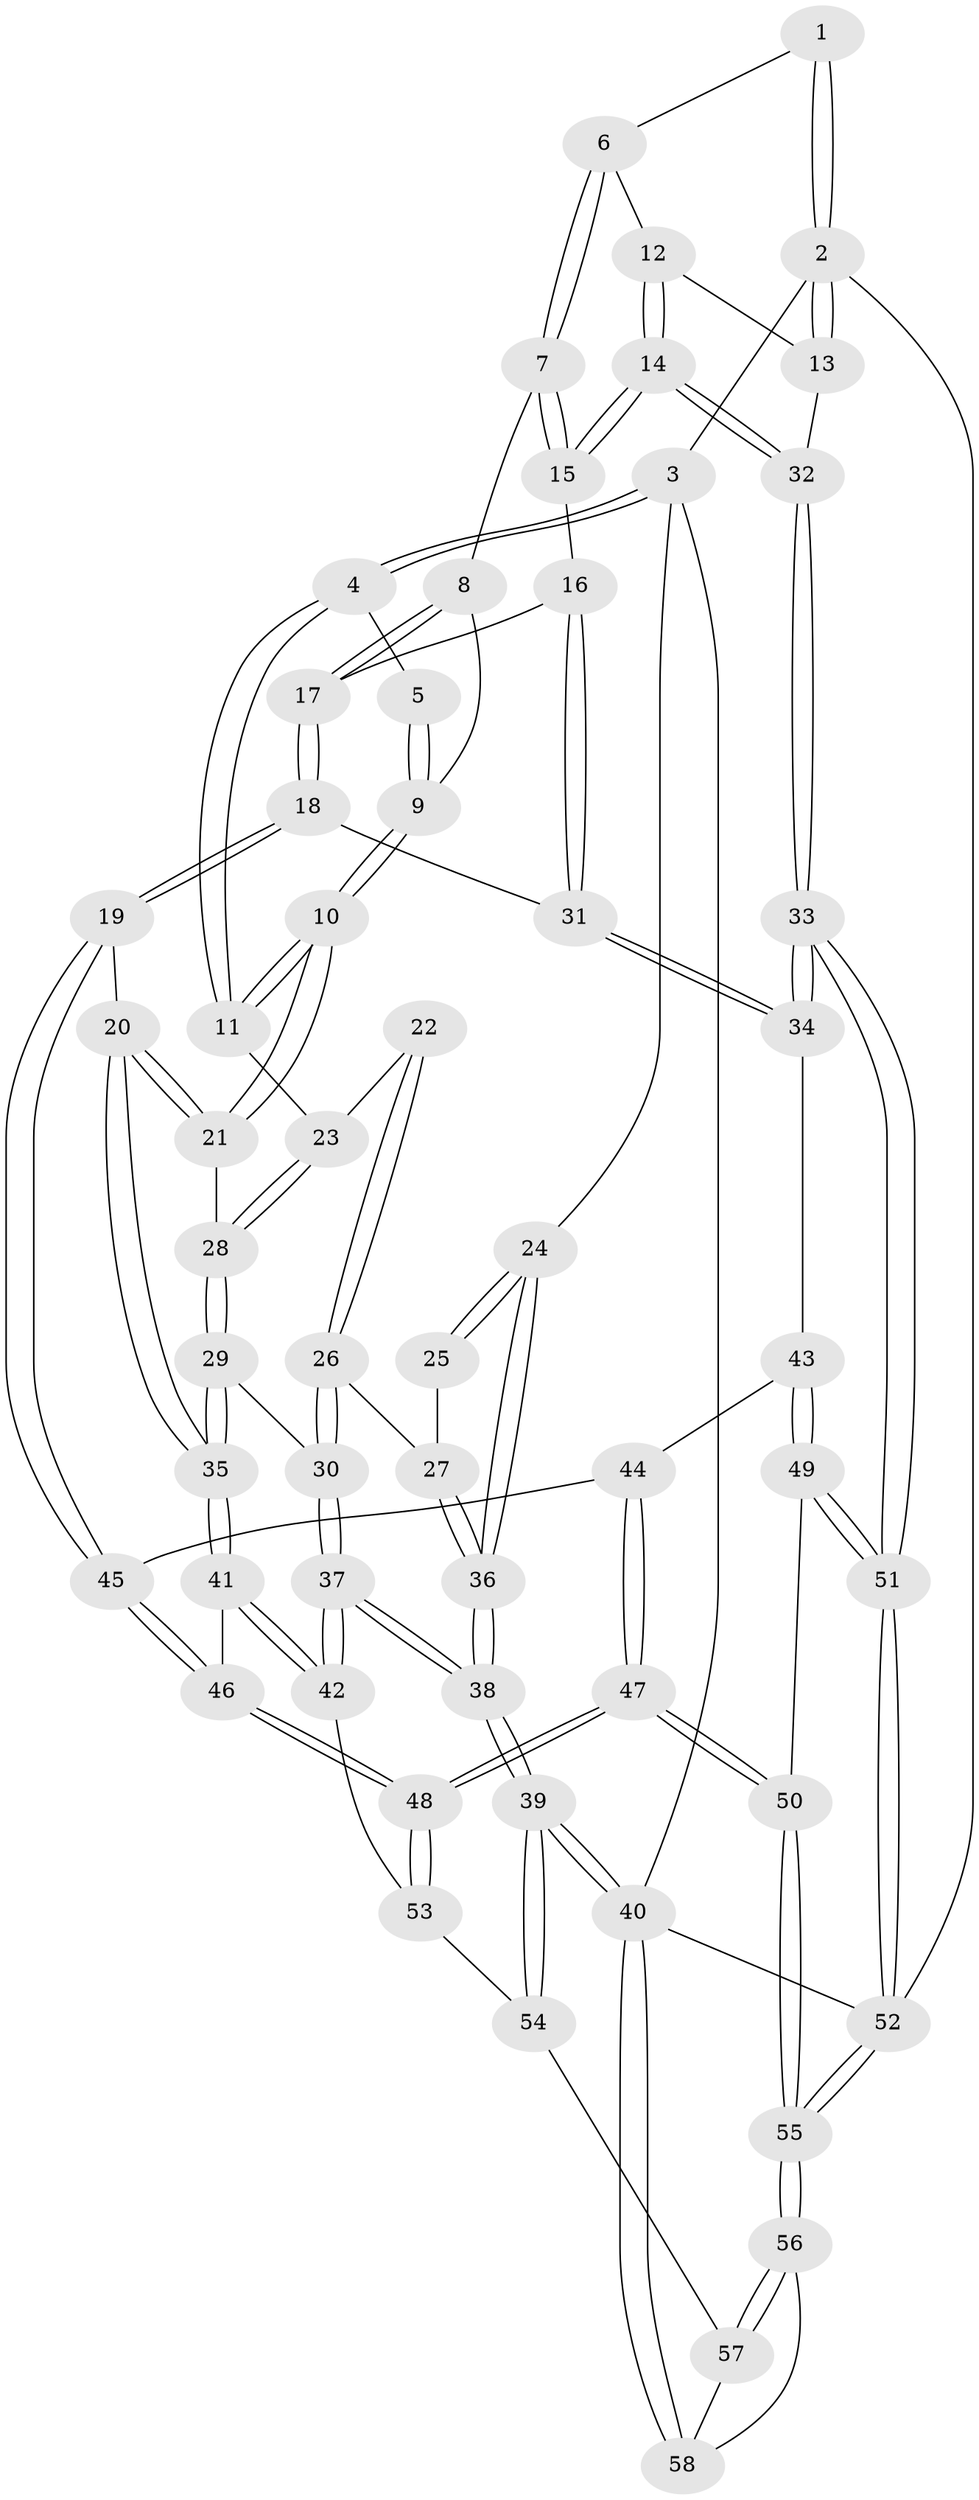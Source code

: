 // coarse degree distribution, {6: 0.1, 5: 0.425, 3: 0.2, 4: 0.25, 7: 0.025}
// Generated by graph-tools (version 1.1) at 2025/21/03/04/25 18:21:22]
// undirected, 58 vertices, 142 edges
graph export_dot {
graph [start="1"]
  node [color=gray90,style=filled];
  1 [pos="+0.7755443535813937+0"];
  2 [pos="+1+0"];
  3 [pos="+0+0"];
  4 [pos="+0.30887851259433097+0"];
  5 [pos="+0.6310969464479673+0"];
  6 [pos="+0.7824157872172277+0.06751832040431846"];
  7 [pos="+0.7304258975142516+0.1437610366314892"];
  8 [pos="+0.6003818754377614+0.1977106423021267"];
  9 [pos="+0.583862429423775+0.1987798217239637"];
  10 [pos="+0.46391924559028225+0.22677444096009378"];
  11 [pos="+0.43370557420156436+0.19702957213798808"];
  12 [pos="+0.8643218068570699+0.12241273542001806"];
  13 [pos="+1+0"];
  14 [pos="+1+0.3734556410289332"];
  15 [pos="+0.7945223102498866+0.30005812487984795"];
  16 [pos="+0.7888269817084363+0.3042445815115296"];
  17 [pos="+0.6916009166638449+0.32509964776710226"];
  18 [pos="+0.6232063592856745+0.4577903206239786"];
  19 [pos="+0.5398185983765417+0.49067491723532175"];
  20 [pos="+0.5214027541926076+0.48214489519450054"];
  21 [pos="+0.4666288415893773+0.26860729272664186"];
  22 [pos="+0.168626919253844+0.26646039708539876"];
  23 [pos="+0.2630945316894789+0.26514010995562587"];
  24 [pos="+0+0"];
  25 [pos="+0.012499479470006744+0.1280269120223148"];
  26 [pos="+0.16532075114187988+0.3926482235859901"];
  27 [pos="+0.06320506618694796+0.4129493217781387"];
  28 [pos="+0.2788377446685478+0.40150623162361915"];
  29 [pos="+0.2711241992363+0.41807941936222875"];
  30 [pos="+0.18121063135201934+0.4103950600092641"];
  31 [pos="+0.7302322373879865+0.4571684991529876"];
  32 [pos="+1+0.41366371023659587"];
  33 [pos="+1+0.4172089522965364"];
  34 [pos="+0.9176344821442315+0.5385455959832578"];
  35 [pos="+0.37091183245558196+0.5537577543979983"];
  36 [pos="+0+0.6179435132756038"];
  37 [pos="+0.13578735072558482+0.7324588826689199"];
  38 [pos="+0+0.8937372823601076"];
  39 [pos="+0+1"];
  40 [pos="+0+1"];
  41 [pos="+0.29136502344005316+0.6532623433137376"];
  42 [pos="+0.22345385922304167+0.702942216996146"];
  43 [pos="+0.8807913274555111+0.5894481309941503"];
  44 [pos="+0.7351350407839677+0.6424675360877031"];
  45 [pos="+0.5611514110040763+0.5330290491410962"];
  46 [pos="+0.5593218787777667+0.7608140147277399"];
  47 [pos="+0.6617223395221862+0.8799210005266411"];
  48 [pos="+0.5918450739831143+0.8375361203119439"];
  49 [pos="+0.8779433656863878+0.8439037026010383"];
  50 [pos="+0.6924083939627496+0.9204401317859863"];
  51 [pos="+1+0.9702861255194093"];
  52 [pos="+1+1"];
  53 [pos="+0.46235818885718105+0.8609292471066861"];
  54 [pos="+0.4265652864815642+0.9080503396369909"];
  55 [pos="+0.6732091912303405+1"];
  56 [pos="+0.6511252308490946+1"];
  57 [pos="+0.42905586686676345+0.9210084899166927"];
  58 [pos="+0.4479701979793962+1"];
  1 -- 2;
  1 -- 2;
  1 -- 6;
  2 -- 3;
  2 -- 13;
  2 -- 13;
  2 -- 52;
  3 -- 4;
  3 -- 4;
  3 -- 24;
  3 -- 40;
  4 -- 5;
  4 -- 11;
  4 -- 11;
  5 -- 9;
  5 -- 9;
  6 -- 7;
  6 -- 7;
  6 -- 12;
  7 -- 8;
  7 -- 15;
  7 -- 15;
  8 -- 9;
  8 -- 17;
  8 -- 17;
  9 -- 10;
  9 -- 10;
  10 -- 11;
  10 -- 11;
  10 -- 21;
  10 -- 21;
  11 -- 23;
  12 -- 13;
  12 -- 14;
  12 -- 14;
  13 -- 32;
  14 -- 15;
  14 -- 15;
  14 -- 32;
  14 -- 32;
  15 -- 16;
  16 -- 17;
  16 -- 31;
  16 -- 31;
  17 -- 18;
  17 -- 18;
  18 -- 19;
  18 -- 19;
  18 -- 31;
  19 -- 20;
  19 -- 45;
  19 -- 45;
  20 -- 21;
  20 -- 21;
  20 -- 35;
  20 -- 35;
  21 -- 28;
  22 -- 23;
  22 -- 26;
  22 -- 26;
  23 -- 28;
  23 -- 28;
  24 -- 25;
  24 -- 25;
  24 -- 36;
  24 -- 36;
  25 -- 27;
  26 -- 27;
  26 -- 30;
  26 -- 30;
  27 -- 36;
  27 -- 36;
  28 -- 29;
  28 -- 29;
  29 -- 30;
  29 -- 35;
  29 -- 35;
  30 -- 37;
  30 -- 37;
  31 -- 34;
  31 -- 34;
  32 -- 33;
  32 -- 33;
  33 -- 34;
  33 -- 34;
  33 -- 51;
  33 -- 51;
  34 -- 43;
  35 -- 41;
  35 -- 41;
  36 -- 38;
  36 -- 38;
  37 -- 38;
  37 -- 38;
  37 -- 42;
  37 -- 42;
  38 -- 39;
  38 -- 39;
  39 -- 40;
  39 -- 40;
  39 -- 54;
  39 -- 54;
  40 -- 58;
  40 -- 58;
  40 -- 52;
  41 -- 42;
  41 -- 42;
  41 -- 46;
  42 -- 53;
  43 -- 44;
  43 -- 49;
  43 -- 49;
  44 -- 45;
  44 -- 47;
  44 -- 47;
  45 -- 46;
  45 -- 46;
  46 -- 48;
  46 -- 48;
  47 -- 48;
  47 -- 48;
  47 -- 50;
  47 -- 50;
  48 -- 53;
  48 -- 53;
  49 -- 50;
  49 -- 51;
  49 -- 51;
  50 -- 55;
  50 -- 55;
  51 -- 52;
  51 -- 52;
  52 -- 55;
  52 -- 55;
  53 -- 54;
  54 -- 57;
  55 -- 56;
  55 -- 56;
  56 -- 57;
  56 -- 57;
  56 -- 58;
  57 -- 58;
}
